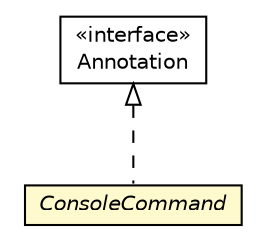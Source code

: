 #!/usr/local/bin/dot
#
# Class diagram 
# Generated by UMLGraph version R5_6-24-gf6e263 (http://www.umlgraph.org/)
#

digraph G {
	edge [fontname="Helvetica",fontsize=10,labelfontname="Helvetica",labelfontsize=10];
	node [fontname="Helvetica",fontsize=10,shape=plaintext];
	nodesep=0.25;
	ranksep=0.5;
	// com.orientechnologies.common.console.annotation.ConsoleCommand
	c465559 [label=<<table title="com.orientechnologies.common.console.annotation.ConsoleCommand" border="0" cellborder="1" cellspacing="0" cellpadding="2" port="p" bgcolor="lemonChiffon" href="./ConsoleCommand.html">
		<tr><td><table border="0" cellspacing="0" cellpadding="1">
<tr><td align="center" balign="center"><font face="Helvetica-Oblique"> ConsoleCommand </font></td></tr>
		</table></td></tr>
		</table>>, URL="./ConsoleCommand.html", fontname="Helvetica", fontcolor="black", fontsize=10.0];
	//com.orientechnologies.common.console.annotation.ConsoleCommand implements java.lang.annotation.Annotation
	c467461:p -> c465559:p [dir=back,arrowtail=empty,style=dashed];
	// java.lang.annotation.Annotation
	c467461 [label=<<table title="java.lang.annotation.Annotation" border="0" cellborder="1" cellspacing="0" cellpadding="2" port="p" href="http://java.sun.com/j2se/1.4.2/docs/api/java/lang/annotation/Annotation.html">
		<tr><td><table border="0" cellspacing="0" cellpadding="1">
<tr><td align="center" balign="center"> &#171;interface&#187; </td></tr>
<tr><td align="center" balign="center"> Annotation </td></tr>
		</table></td></tr>
		</table>>, URL="http://java.sun.com/j2se/1.4.2/docs/api/java/lang/annotation/Annotation.html", fontname="Helvetica", fontcolor="black", fontsize=10.0];
}

